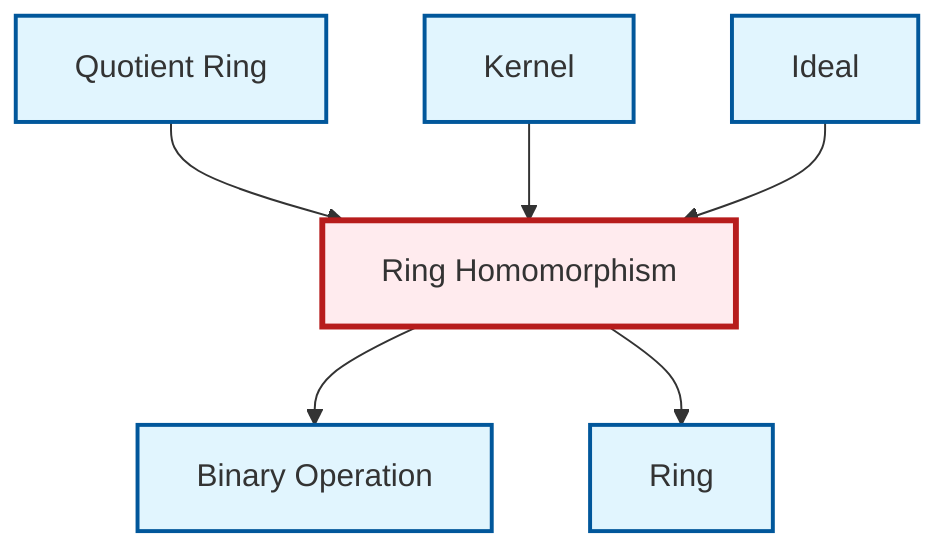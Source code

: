 graph TD
    classDef definition fill:#e1f5fe,stroke:#01579b,stroke-width:2px
    classDef theorem fill:#f3e5f5,stroke:#4a148c,stroke-width:2px
    classDef axiom fill:#fff3e0,stroke:#e65100,stroke-width:2px
    classDef example fill:#e8f5e9,stroke:#1b5e20,stroke-width:2px
    classDef current fill:#ffebee,stroke:#b71c1c,stroke-width:3px
    def-ring-homomorphism["Ring Homomorphism"]:::definition
    def-ring["Ring"]:::definition
    def-binary-operation["Binary Operation"]:::definition
    def-quotient-ring["Quotient Ring"]:::definition
    def-kernel["Kernel"]:::definition
    def-ideal["Ideal"]:::definition
    def-ring-homomorphism --> def-binary-operation
    def-quotient-ring --> def-ring-homomorphism
    def-kernel --> def-ring-homomorphism
    def-ring-homomorphism --> def-ring
    def-ideal --> def-ring-homomorphism
    class def-ring-homomorphism current